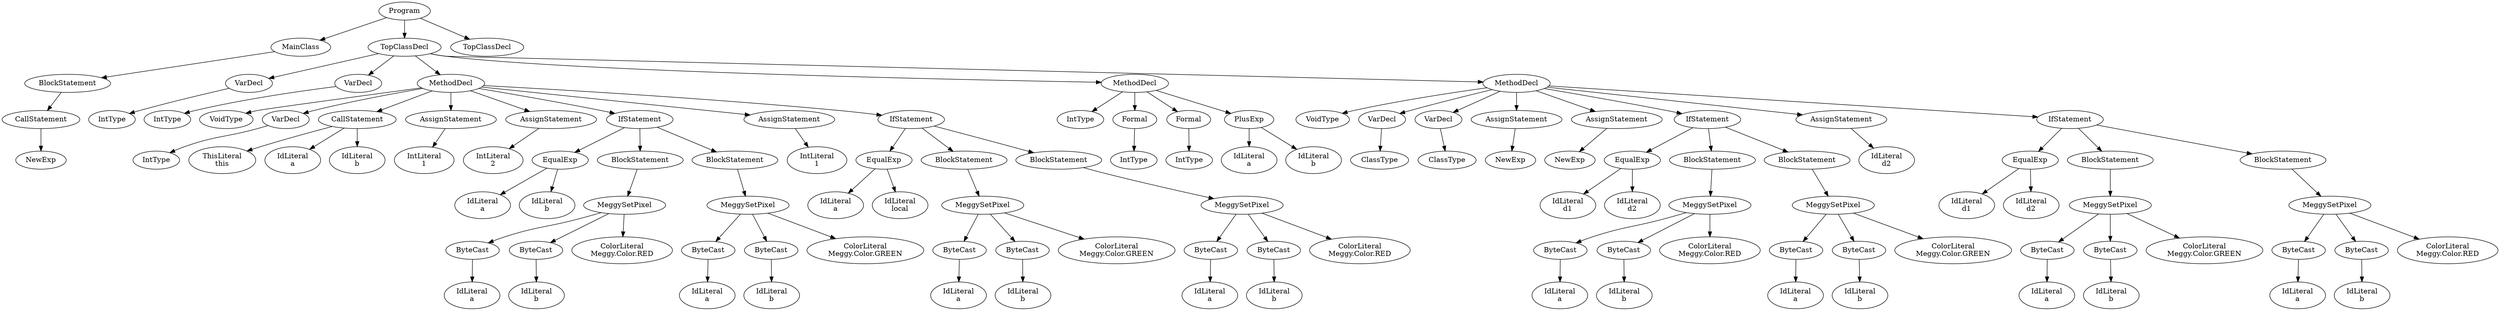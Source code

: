 digraph ASTGraph {
0 [ label="Program" ];
1 [ label="MainClass" ];
0 -> 1
2 [ label="BlockStatement" ];
1 -> 2
3 [ label="CallStatement" ];
2 -> 3
4 [ label="NewExp" ];
3 -> 4
5 [ label="TopClassDecl" ];
0 -> 5
6 [ label="VarDecl" ];
5 -> 6
7 [ label="IntType" ];
6 -> 7
8 [ label="VarDecl" ];
5 -> 8
9 [ label="IntType" ];
8 -> 9
10 [ label="MethodDecl" ];
5 -> 10
11 [ label="VoidType" ];
10 -> 11
12 [ label="VarDecl" ];
10 -> 12
13 [ label="IntType" ];
12 -> 13
14 [ label="CallStatement" ];
10 -> 14
15 [ label="ThisLiteral\nthis" ];
14 -> 15
16 [ label="IdLiteral\na" ];
14 -> 16
17 [ label="IdLiteral\nb" ];
14 -> 17
18 [ label="AssignStatement" ];
10 -> 18
19 [ label="IntLiteral\n1" ];
18 -> 19
20 [ label="AssignStatement" ];
10 -> 20
21 [ label="IntLiteral\n2" ];
20 -> 21
22 [ label="IfStatement" ];
10 -> 22
23 [ label="EqualExp" ];
22 -> 23
24 [ label="IdLiteral\na" ];
23 -> 24
25 [ label="IdLiteral\nb" ];
23 -> 25
26 [ label="BlockStatement" ];
22 -> 26
27 [ label="MeggySetPixel" ];
26 -> 27
28 [ label="ByteCast" ];
27 -> 28
29 [ label="IdLiteral\na" ];
28 -> 29
30 [ label="ByteCast" ];
27 -> 30
31 [ label="IdLiteral\nb" ];
30 -> 31
32 [ label="ColorLiteral\nMeggy.Color.RED" ];
27 -> 32
33 [ label="BlockStatement" ];
22 -> 33
34 [ label="MeggySetPixel" ];
33 -> 34
35 [ label="ByteCast" ];
34 -> 35
36 [ label="IdLiteral\na" ];
35 -> 36
37 [ label="ByteCast" ];
34 -> 37
38 [ label="IdLiteral\nb" ];
37 -> 38
39 [ label="ColorLiteral\nMeggy.Color.GREEN" ];
34 -> 39
40 [ label="AssignStatement" ];
10 -> 40
41 [ label="IntLiteral\n1" ];
40 -> 41
42 [ label="IfStatement" ];
10 -> 42
43 [ label="EqualExp" ];
42 -> 43
44 [ label="IdLiteral\na" ];
43 -> 44
45 [ label="IdLiteral\nlocal" ];
43 -> 45
46 [ label="BlockStatement" ];
42 -> 46
47 [ label="MeggySetPixel" ];
46 -> 47
48 [ label="ByteCast" ];
47 -> 48
49 [ label="IdLiteral\na" ];
48 -> 49
50 [ label="ByteCast" ];
47 -> 50
51 [ label="IdLiteral\nb" ];
50 -> 51
52 [ label="ColorLiteral\nMeggy.Color.GREEN" ];
47 -> 52
53 [ label="BlockStatement" ];
42 -> 53
54 [ label="MeggySetPixel" ];
53 -> 54
55 [ label="ByteCast" ];
54 -> 55
56 [ label="IdLiteral\na" ];
55 -> 56
57 [ label="ByteCast" ];
54 -> 57
58 [ label="IdLiteral\nb" ];
57 -> 58
59 [ label="ColorLiteral\nMeggy.Color.RED" ];
54 -> 59
60 [ label="MethodDecl" ];
5 -> 60
61 [ label="IntType" ];
60 -> 61
62 [ label="Formal" ];
60 -> 62
63 [ label="IntType" ];
62 -> 63
64 [ label="Formal" ];
60 -> 64
65 [ label="IntType" ];
64 -> 65
66 [ label="PlusExp" ];
60 -> 66
67 [ label="IdLiteral\na" ];
66 -> 67
68 [ label="IdLiteral\nb" ];
66 -> 68
69 [ label="MethodDecl" ];
5 -> 69
70 [ label="VoidType" ];
69 -> 70
71 [ label="VarDecl" ];
69 -> 71
72 [ label="ClassType" ];
71 -> 72
73 [ label="VarDecl" ];
69 -> 73
74 [ label="ClassType" ];
73 -> 74
75 [ label="AssignStatement" ];
69 -> 75
76 [ label="NewExp" ];
75 -> 76
77 [ label="AssignStatement" ];
69 -> 77
78 [ label="NewExp" ];
77 -> 78
79 [ label="IfStatement" ];
69 -> 79
80 [ label="EqualExp" ];
79 -> 80
81 [ label="IdLiteral\nd1" ];
80 -> 81
82 [ label="IdLiteral\nd2" ];
80 -> 82
83 [ label="BlockStatement" ];
79 -> 83
84 [ label="MeggySetPixel" ];
83 -> 84
85 [ label="ByteCast" ];
84 -> 85
86 [ label="IdLiteral\na" ];
85 -> 86
87 [ label="ByteCast" ];
84 -> 87
88 [ label="IdLiteral\nb" ];
87 -> 88
89 [ label="ColorLiteral\nMeggy.Color.RED" ];
84 -> 89
90 [ label="BlockStatement" ];
79 -> 90
91 [ label="MeggySetPixel" ];
90 -> 91
92 [ label="ByteCast" ];
91 -> 92
93 [ label="IdLiteral\na" ];
92 -> 93
94 [ label="ByteCast" ];
91 -> 94
95 [ label="IdLiteral\nb" ];
94 -> 95
96 [ label="ColorLiteral\nMeggy.Color.GREEN" ];
91 -> 96
97 [ label="AssignStatement" ];
69 -> 97
98 [ label="IdLiteral\nd2" ];
97 -> 98
99 [ label="IfStatement" ];
69 -> 99
100 [ label="EqualExp" ];
99 -> 100
101 [ label="IdLiteral\nd1" ];
100 -> 101
102 [ label="IdLiteral\nd2" ];
100 -> 102
103 [ label="BlockStatement" ];
99 -> 103
104 [ label="MeggySetPixel" ];
103 -> 104
105 [ label="ByteCast" ];
104 -> 105
106 [ label="IdLiteral\na" ];
105 -> 106
107 [ label="ByteCast" ];
104 -> 107
108 [ label="IdLiteral\nb" ];
107 -> 108
109 [ label="ColorLiteral\nMeggy.Color.GREEN" ];
104 -> 109
110 [ label="BlockStatement" ];
99 -> 110
111 [ label="MeggySetPixel" ];
110 -> 111
112 [ label="ByteCast" ];
111 -> 112
113 [ label="IdLiteral\na" ];
112 -> 113
114 [ label="ByteCast" ];
111 -> 114
115 [ label="IdLiteral\nb" ];
114 -> 115
116 [ label="ColorLiteral\nMeggy.Color.RED" ];
111 -> 116
117 [ label="TopClassDecl" ];
0 -> 117
}
